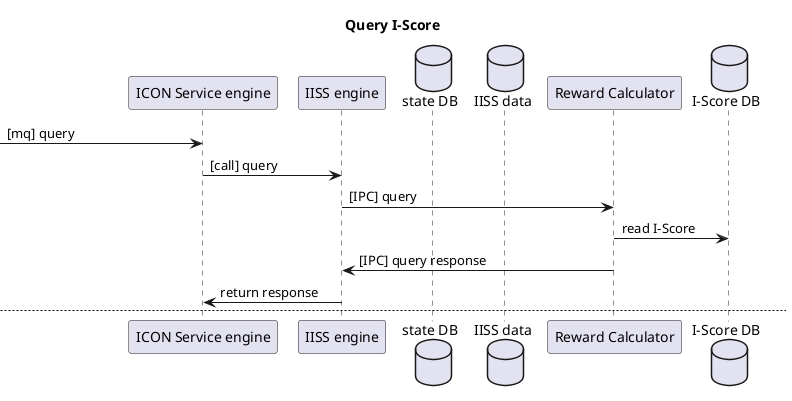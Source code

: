 @startuml
title Query I-Score

participant "ICON Service engine" as IS
participant "IISS engine" as IISS
database "state DB" as SDB
database "IISS data" as ID
participant "Reward Calculator" as RC
database "I-Score DB" as ISDB

-> IS: [mq] query
IS -> IISS: [call] query
IISS -> RC: [IPC] query
RC -> ISDB: read I-Score
RC -> IISS: [IPC] query response
IISS -> IS: return response

newpage Claim I-Score

group block invoke

-> IS: [mq] block invoke
IS -> IISS: [call] with TX
IISS -> RC: [IPC] claim
RC -> ISDB: read I-Score
opt old I-Score
RC -> RC: caculate I-Score
end
RC -> IISS: claim response
IISS -> IS: return response

end

group write_precommit_state, remove_precommit_state

-> IS: [mq] write_precommit_state\nor remove_precommit_state
IS -> IISS: commit or rollback
alt commit
IISS -> SDB: update ICX
IISS -> ID: write claim TX
end

end

@enduml
